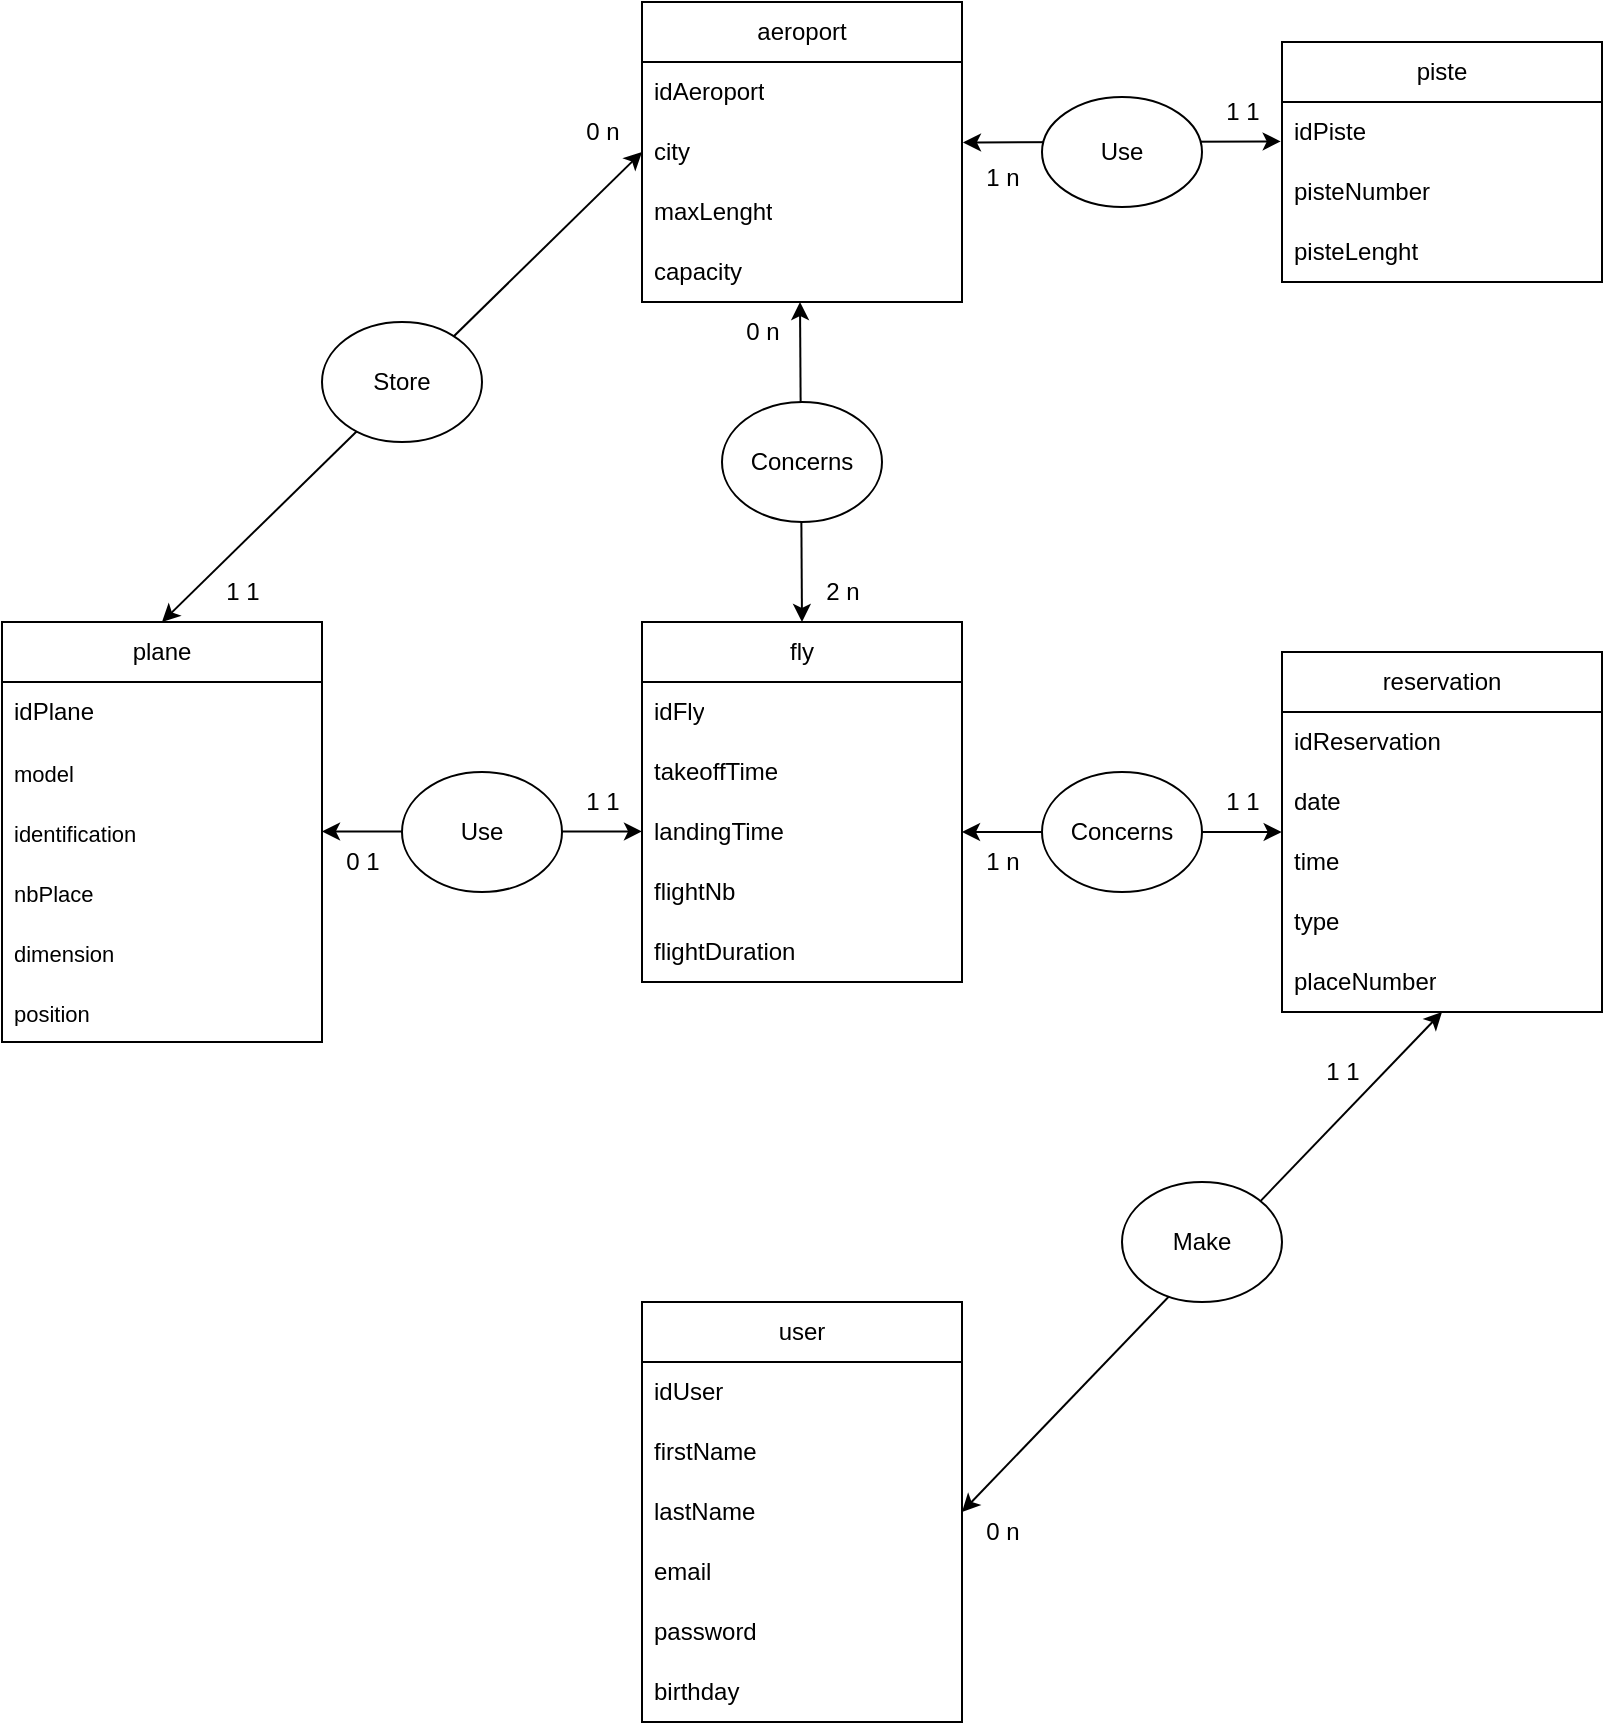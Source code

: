 <mxfile version="25.0.3">
  <diagram name="Page-1" id="C_r43Wm3bRSxfE9RjLY3">
    <mxGraphModel dx="1075" dy="435" grid="1" gridSize="10" guides="1" tooltips="1" connect="1" arrows="1" fold="1" page="1" pageScale="1" pageWidth="827" pageHeight="1169" math="0" shadow="0">
      <root>
        <mxCell id="0" />
        <mxCell id="1" parent="0" />
        <mxCell id="ufqUqDcQZWouns2bcdCv-1" value="plane" style="swimlane;fontStyle=0;childLayout=stackLayout;horizontal=1;startSize=30;horizontalStack=0;resizeParent=1;resizeParentMax=0;resizeLast=0;collapsible=1;marginBottom=0;whiteSpace=wrap;html=1;" parent="1" vertex="1">
          <mxGeometry x="20" y="320" width="160" height="210" as="geometry" />
        </mxCell>
        <mxCell id="ufqUqDcQZWouns2bcdCv-2" value="idPlane" style="text;strokeColor=none;fillColor=none;align=left;verticalAlign=middle;spacingLeft=4;spacingRight=4;overflow=hidden;points=[[0,0.5],[1,0.5]];portConstraint=eastwest;rotatable=0;whiteSpace=wrap;html=1;" parent="ufqUqDcQZWouns2bcdCv-1" vertex="1">
          <mxGeometry y="30" width="160" height="30" as="geometry" />
        </mxCell>
        <mxCell id="ufqUqDcQZWouns2bcdCv-3" value="&lt;p style=&quot;margin: 0px; font-style: normal; font-variant-caps: normal; font-stretch: normal; font-size: 11px; line-height: normal; font-size-adjust: none; font-kerning: auto; font-variant-alternates: normal; font-variant-ligatures: normal; font-variant-numeric: normal; font-variant-east-asian: normal; font-variant-position: normal; font-variant-emoji: normal; font-feature-settings: normal; font-optical-sizing: auto; font-variation-settings: normal;&quot;&gt;model&lt;/p&gt;" style="text;strokeColor=none;fillColor=none;align=left;verticalAlign=middle;spacingLeft=4;spacingRight=4;overflow=hidden;points=[[0,0.5],[1,0.5]];portConstraint=eastwest;rotatable=0;whiteSpace=wrap;html=1;" parent="ufqUqDcQZWouns2bcdCv-1" vertex="1">
          <mxGeometry y="60" width="160" height="30" as="geometry" />
        </mxCell>
        <mxCell id="ufqUqDcQZWouns2bcdCv-4" value="&lt;p style=&quot;margin: 0px; font-style: normal; font-variant-caps: normal; font-stretch: normal; font-size: 11px; line-height: normal; font-size-adjust: none; font-kerning: auto; font-variant-alternates: normal; font-variant-ligatures: normal; font-variant-numeric: normal; font-variant-east-asian: normal; font-variant-position: normal; font-variant-emoji: normal; font-feature-settings: normal; font-optical-sizing: auto; font-variation-settings: normal;&quot;&gt;identification&lt;/p&gt;" style="text;strokeColor=none;fillColor=none;align=left;verticalAlign=middle;spacingLeft=4;spacingRight=4;overflow=hidden;points=[[0,0.5],[1,0.5]];portConstraint=eastwest;rotatable=0;whiteSpace=wrap;html=1;" parent="ufqUqDcQZWouns2bcdCv-1" vertex="1">
          <mxGeometry y="90" width="160" height="30" as="geometry" />
        </mxCell>
        <mxCell id="ufqUqDcQZWouns2bcdCv-9" value="&lt;p style=&quot;margin: 0px; font-style: normal; font-variant-caps: normal; font-stretch: normal; font-size: 11px; line-height: normal; font-size-adjust: none; font-kerning: auto; font-variant-alternates: normal; font-variant-ligatures: normal; font-variant-numeric: normal; font-variant-east-asian: normal; font-variant-position: normal; font-variant-emoji: normal; font-feature-settings: normal; font-optical-sizing: auto; font-variation-settings: normal;&quot;&gt;nbPlace&lt;/p&gt;" style="text;strokeColor=none;fillColor=none;align=left;verticalAlign=middle;spacingLeft=4;spacingRight=4;overflow=hidden;points=[[0,0.5],[1,0.5]];portConstraint=eastwest;rotatable=0;whiteSpace=wrap;html=1;" parent="ufqUqDcQZWouns2bcdCv-1" vertex="1">
          <mxGeometry y="120" width="160" height="30" as="geometry" />
        </mxCell>
        <mxCell id="ufqUqDcQZWouns2bcdCv-10" value="&lt;p style=&quot;margin: 0px; font-style: normal; font-variant-caps: normal; font-stretch: normal; font-size: 11px; line-height: normal; font-size-adjust: none; font-kerning: auto; font-variant-alternates: normal; font-variant-ligatures: normal; font-variant-numeric: normal; font-variant-east-asian: normal; font-variant-position: normal; font-variant-emoji: normal; font-feature-settings: normal; font-optical-sizing: auto; font-variation-settings: normal;&quot;&gt;dimension&lt;/p&gt;" style="text;strokeColor=none;fillColor=none;align=left;verticalAlign=middle;spacingLeft=4;spacingRight=4;overflow=hidden;points=[[0,0.5],[1,0.5]];portConstraint=eastwest;rotatable=0;whiteSpace=wrap;html=1;" parent="ufqUqDcQZWouns2bcdCv-1" vertex="1">
          <mxGeometry y="150" width="160" height="30" as="geometry" />
        </mxCell>
        <mxCell id="ufqUqDcQZWouns2bcdCv-11" value="&lt;p style=&quot;margin: 0px; font-style: normal; font-variant-caps: normal; font-stretch: normal; font-size: 11px; line-height: normal; font-size-adjust: none; font-kerning: auto; font-variant-alternates: normal; font-variant-ligatures: normal; font-variant-numeric: normal; font-variant-east-asian: normal; font-variant-position: normal; font-variant-emoji: normal; font-feature-settings: normal; font-optical-sizing: auto; font-variation-settings: normal;&quot;&gt;position&lt;/p&gt;" style="text;strokeColor=none;fillColor=none;align=left;verticalAlign=middle;spacingLeft=4;spacingRight=4;overflow=hidden;points=[[0,0.5],[1,0.5]];portConstraint=eastwest;rotatable=0;whiteSpace=wrap;html=1;" parent="ufqUqDcQZWouns2bcdCv-1" vertex="1">
          <mxGeometry y="180" width="160" height="30" as="geometry" />
        </mxCell>
        <mxCell id="ufqUqDcQZWouns2bcdCv-5" value="aeroport" style="swimlane;fontStyle=0;childLayout=stackLayout;horizontal=1;startSize=30;horizontalStack=0;resizeParent=1;resizeParentMax=0;resizeLast=0;collapsible=1;marginBottom=0;whiteSpace=wrap;html=1;" parent="1" vertex="1">
          <mxGeometry x="340" y="10" width="160" height="150" as="geometry" />
        </mxCell>
        <mxCell id="ufqUqDcQZWouns2bcdCv-6" value="idAeroport" style="text;strokeColor=none;fillColor=none;align=left;verticalAlign=middle;spacingLeft=4;spacingRight=4;overflow=hidden;points=[[0,0.5],[1,0.5]];portConstraint=eastwest;rotatable=0;whiteSpace=wrap;html=1;" parent="ufqUqDcQZWouns2bcdCv-5" vertex="1">
          <mxGeometry y="30" width="160" height="30" as="geometry" />
        </mxCell>
        <mxCell id="ufqUqDcQZWouns2bcdCv-7" value="city" style="text;strokeColor=none;fillColor=none;align=left;verticalAlign=middle;spacingLeft=4;spacingRight=4;overflow=hidden;points=[[0,0.5],[1,0.5]];portConstraint=eastwest;rotatable=0;whiteSpace=wrap;html=1;" parent="ufqUqDcQZWouns2bcdCv-5" vertex="1">
          <mxGeometry y="60" width="160" height="30" as="geometry" />
        </mxCell>
        <mxCell id="ufqUqDcQZWouns2bcdCv-8" value="maxLenght" style="text;strokeColor=none;fillColor=none;align=left;verticalAlign=middle;spacingLeft=4;spacingRight=4;overflow=hidden;points=[[0,0.5],[1,0.5]];portConstraint=eastwest;rotatable=0;whiteSpace=wrap;html=1;" parent="ufqUqDcQZWouns2bcdCv-5" vertex="1">
          <mxGeometry y="90" width="160" height="30" as="geometry" />
        </mxCell>
        <mxCell id="ufqUqDcQZWouns2bcdCv-28" value="capacity" style="text;strokeColor=none;fillColor=none;align=left;verticalAlign=middle;spacingLeft=4;spacingRight=4;overflow=hidden;points=[[0,0.5],[1,0.5]];portConstraint=eastwest;rotatable=0;whiteSpace=wrap;html=1;" parent="ufqUqDcQZWouns2bcdCv-5" vertex="1">
          <mxGeometry y="120" width="160" height="30" as="geometry" />
        </mxCell>
        <mxCell id="ufqUqDcQZWouns2bcdCv-12" value="fly" style="swimlane;fontStyle=0;childLayout=stackLayout;horizontal=1;startSize=30;horizontalStack=0;resizeParent=1;resizeParentMax=0;resizeLast=0;collapsible=1;marginBottom=0;whiteSpace=wrap;html=1;" parent="1" vertex="1">
          <mxGeometry x="340" y="320" width="160" height="180" as="geometry" />
        </mxCell>
        <mxCell id="ufqUqDcQZWouns2bcdCv-13" value="idFly" style="text;strokeColor=none;fillColor=none;align=left;verticalAlign=middle;spacingLeft=4;spacingRight=4;overflow=hidden;points=[[0,0.5],[1,0.5]];portConstraint=eastwest;rotatable=0;whiteSpace=wrap;html=1;" parent="ufqUqDcQZWouns2bcdCv-12" vertex="1">
          <mxGeometry y="30" width="160" height="30" as="geometry" />
        </mxCell>
        <mxCell id="ufqUqDcQZWouns2bcdCv-14" value="takeoffTime" style="text;strokeColor=none;fillColor=none;align=left;verticalAlign=middle;spacingLeft=4;spacingRight=4;overflow=hidden;points=[[0,0.5],[1,0.5]];portConstraint=eastwest;rotatable=0;whiteSpace=wrap;html=1;" parent="ufqUqDcQZWouns2bcdCv-12" vertex="1">
          <mxGeometry y="60" width="160" height="30" as="geometry" />
        </mxCell>
        <mxCell id="ufqUqDcQZWouns2bcdCv-27" value="landingTime" style="text;strokeColor=none;fillColor=none;align=left;verticalAlign=middle;spacingLeft=4;spacingRight=4;overflow=hidden;points=[[0,0.5],[1,0.5]];portConstraint=eastwest;rotatable=0;whiteSpace=wrap;html=1;" parent="ufqUqDcQZWouns2bcdCv-12" vertex="1">
          <mxGeometry y="90" width="160" height="30" as="geometry" />
        </mxCell>
        <mxCell id="ufqUqDcQZWouns2bcdCv-31" value="flightNb" style="text;strokeColor=none;fillColor=none;align=left;verticalAlign=middle;spacingLeft=4;spacingRight=4;overflow=hidden;points=[[0,0.5],[1,0.5]];portConstraint=eastwest;rotatable=0;whiteSpace=wrap;html=1;" parent="ufqUqDcQZWouns2bcdCv-12" vertex="1">
          <mxGeometry y="120" width="160" height="30" as="geometry" />
        </mxCell>
        <mxCell id="ufqUqDcQZWouns2bcdCv-49" value="flightDuration" style="text;strokeColor=none;fillColor=none;align=left;verticalAlign=middle;spacingLeft=4;spacingRight=4;overflow=hidden;points=[[0,0.5],[1,0.5]];portConstraint=eastwest;rotatable=0;whiteSpace=wrap;html=1;" parent="ufqUqDcQZWouns2bcdCv-12" vertex="1">
          <mxGeometry y="150" width="160" height="30" as="geometry" />
        </mxCell>
        <mxCell id="ufqUqDcQZWouns2bcdCv-32" value="user" style="swimlane;fontStyle=0;childLayout=stackLayout;horizontal=1;startSize=30;horizontalStack=0;resizeParent=1;resizeParentMax=0;resizeLast=0;collapsible=1;marginBottom=0;whiteSpace=wrap;html=1;" parent="1" vertex="1">
          <mxGeometry x="340" y="660" width="160" height="210" as="geometry" />
        </mxCell>
        <mxCell id="ufqUqDcQZWouns2bcdCv-33" value="idUser" style="text;strokeColor=none;fillColor=none;align=left;verticalAlign=middle;spacingLeft=4;spacingRight=4;overflow=hidden;points=[[0,0.5],[1,0.5]];portConstraint=eastwest;rotatable=0;whiteSpace=wrap;html=1;" parent="ufqUqDcQZWouns2bcdCv-32" vertex="1">
          <mxGeometry y="30" width="160" height="30" as="geometry" />
        </mxCell>
        <mxCell id="ufqUqDcQZWouns2bcdCv-34" value="firstName" style="text;strokeColor=none;fillColor=none;align=left;verticalAlign=middle;spacingLeft=4;spacingRight=4;overflow=hidden;points=[[0,0.5],[1,0.5]];portConstraint=eastwest;rotatable=0;whiteSpace=wrap;html=1;" parent="ufqUqDcQZWouns2bcdCv-32" vertex="1">
          <mxGeometry y="60" width="160" height="30" as="geometry" />
        </mxCell>
        <mxCell id="ufqUqDcQZWouns2bcdCv-35" value="lastName" style="text;strokeColor=none;fillColor=none;align=left;verticalAlign=middle;spacingLeft=4;spacingRight=4;overflow=hidden;points=[[0,0.5],[1,0.5]];portConstraint=eastwest;rotatable=0;whiteSpace=wrap;html=1;" parent="ufqUqDcQZWouns2bcdCv-32" vertex="1">
          <mxGeometry y="90" width="160" height="30" as="geometry" />
        </mxCell>
        <mxCell id="ufqUqDcQZWouns2bcdCv-36" value="email&lt;span style=&quot;caret-color: rgba(0, 0, 0, 0); color: rgba(0, 0, 0, 0); font-family: monospace; font-size: 0px; white-space: nowrap;&quot;&gt;%3CmxGraphModel%3E%3Croot%3E%3CmxCell%20id%3D%220%22%2F%3E%3CmxCell%20id%3D%221%22%20parent%3D%220%22%2F%3E%3CmxCell%20id%3D%222%22%20value%3D%22fly%22%20style%3D%22swimlane%3BfontStyle%3D0%3BchildLayout%3DstackLayout%3Bhorizontal%3D1%3BstartSize%3D30%3BhorizontalStack%3D0%3BresizeParent%3D1%3BresizeParentMax%3D0%3BresizeLast%3D0%3Bcollapsible%3D1%3BmarginBottom%3D0%3BwhiteSpace%3Dwrap%3Bhtml%3D1%3B%22%20vertex%3D%221%22%20parent%3D%221%22%3E%3CmxGeometry%20x%3D%22320%22%20y%3D%22380%22%20width%3D%22160%22%20height%3D%22150%22%20as%3D%22geometry%22%2F%3E%3C%2FmxCell%3E%3CmxCell%20id%3D%223%22%20value%3D%22idFly%22%20style%3D%22text%3BstrokeColor%3Dnone%3BfillColor%3Dnone%3Balign%3Dleft%3BverticalAlign%3Dmiddle%3BspacingLeft%3D4%3BspacingRight%3D4%3Boverflow%3Dhidden%3Bpoints%3D%5B%5B0%2C0.5%5D%2C%5B1%2C0.5%5D%5D%3BportConstraint%3Deastwest%3Brotatable%3D0%3BwhiteSpace%3Dwrap%3Bhtml%3D1%3B%22%20vertex%3D%221%22%20parent%3D%222%22%3E%3CmxGeometry%20y%3D%2230%22%20width%3D%22160%22%20height%3D%2230%22%20as%3D%22geometry%22%2F%3E%3C%2FmxCell%3E%3CmxCell%20id%3D%224%22%20value%3D%22takeoffTime%22%20style%3D%22text%3BstrokeColor%3Dnone%3BfillColor%3Dnone%3Balign%3Dleft%3BverticalAlign%3Dmiddle%3BspacingLeft%3D4%3BspacingRight%3D4%3Boverflow%3Dhidden%3Bpoints%3D%5B%5B0%2C0.5%5D%2C%5B1%2C0.5%5D%5D%3BportConstraint%3Deastwest%3Brotatable%3D0%3BwhiteSpace%3Dwrap%3Bhtml%3D1%3B%22%20vertex%3D%221%22%20parent%3D%222%22%3E%3CmxGeometry%20y%3D%2260%22%20width%3D%22160%22%20height%3D%2230%22%20as%3D%22geometry%22%2F%3E%3C%2FmxCell%3E%3CmxCell%20id%3D%225%22%20value%3D%22landingTime%22%20style%3D%22text%3BstrokeColor%3Dnone%3BfillColor%3Dnone%3Balign%3Dleft%3BverticalAlign%3Dmiddle%3BspacingLeft%3D4%3BspacingRight%3D4%3Boverflow%3Dhidden%3Bpoints%3D%5B%5B0%2C0.5%5D%2C%5B1%2C0.5%5D%5D%3BportConstraint%3Deastwest%3Brotatable%3D0%3BwhiteSpace%3Dwrap%3Bhtml%3D1%3B%22%20vertex%3D%221%22%20parent%3D%222%22%3E%3CmxGeometry%20y%3D%2290%22%20width%3D%22160%22%20height%3D%2230%22%20as%3D%22geometry%22%2F%3E%3C%2FmxCell%3E%3CmxCell%20id%3D%226%22%20value%3D%22flightNb%22%20style%3D%22text%3BstrokeColor%3Dnone%3BfillColor%3Dnone%3Balign%3Dleft%3BverticalAlign%3Dmiddle%3BspacingLeft%3D4%3BspacingRight%3D4%3Boverflow%3Dhidden%3Bpoints%3D%5B%5B0%2C0.5%5D%2C%5B1%2C0.5%5D%5D%3BportConstraint%3Deastwest%3Brotatable%3D0%3BwhiteSpace%3Dwrap%3Bhtml%3D1%3B%22%20vertex%3D%221%22%20parent%3D%222%22%3E%3CmxGeometry%20y%3D%22120%22%20width%3D%22160%22%20height%3D%2230%22%20as%3D%22geometry%22%2F%3E%3C%2FmxCell%3E%3C%2Froot%3E%3C%2FmxGraphModel%3E&lt;/span&gt;" style="text;strokeColor=none;fillColor=none;align=left;verticalAlign=middle;spacingLeft=4;spacingRight=4;overflow=hidden;points=[[0,0.5],[1,0.5]];portConstraint=eastwest;rotatable=0;whiteSpace=wrap;html=1;" parent="ufqUqDcQZWouns2bcdCv-32" vertex="1">
          <mxGeometry y="120" width="160" height="30" as="geometry" />
        </mxCell>
        <mxCell id="ufqUqDcQZWouns2bcdCv-37" value="password" style="text;strokeColor=none;fillColor=none;align=left;verticalAlign=middle;spacingLeft=4;spacingRight=4;overflow=hidden;points=[[0,0.5],[1,0.5]];portConstraint=eastwest;rotatable=0;whiteSpace=wrap;html=1;" parent="ufqUqDcQZWouns2bcdCv-32" vertex="1">
          <mxGeometry y="150" width="160" height="30" as="geometry" />
        </mxCell>
        <mxCell id="ufqUqDcQZWouns2bcdCv-39" value="birthday" style="text;strokeColor=none;fillColor=none;align=left;verticalAlign=middle;spacingLeft=4;spacingRight=4;overflow=hidden;points=[[0,0.5],[1,0.5]];portConstraint=eastwest;rotatable=0;whiteSpace=wrap;html=1;" parent="ufqUqDcQZWouns2bcdCv-32" vertex="1">
          <mxGeometry y="180" width="160" height="30" as="geometry" />
        </mxCell>
        <mxCell id="ufqUqDcQZWouns2bcdCv-47" value="" style="endArrow=classic;startArrow=classic;html=1;rounded=0;exitX=1;exitY=0.5;exitDx=0;exitDy=0;entryX=-0.001;entryY=0;entryDx=0;entryDy=0;entryPerimeter=0;" parent="1" source="ufqUqDcQZWouns2bcdCv-27" target="ufqUqDcQZWouns2bcdCv-80" edge="1">
          <mxGeometry width="50" height="50" relative="1" as="geometry">
            <mxPoint x="550" y="570" as="sourcePoint" />
            <mxPoint x="680" y="425" as="targetPoint" />
            <Array as="points" />
          </mxGeometry>
        </mxCell>
        <mxCell id="ufqUqDcQZWouns2bcdCv-51" value="1 1" style="text;html=1;align=center;verticalAlign=middle;resizable=0;points=[];autosize=1;strokeColor=none;fillColor=none;" parent="1" vertex="1">
          <mxGeometry x="620" y="395" width="40" height="30" as="geometry" />
        </mxCell>
        <mxCell id="ufqUqDcQZWouns2bcdCv-52" value="1 n" style="text;html=1;align=center;verticalAlign=middle;resizable=0;points=[];autosize=1;strokeColor=none;fillColor=none;" parent="1" vertex="1">
          <mxGeometry x="500" y="425" width="40" height="30" as="geometry" />
        </mxCell>
        <mxCell id="ufqUqDcQZWouns2bcdCv-53" value="Concerns" style="ellipse;whiteSpace=wrap;html=1;" parent="1" vertex="1">
          <mxGeometry x="540" y="395" width="80" height="60" as="geometry" />
        </mxCell>
        <mxCell id="ufqUqDcQZWouns2bcdCv-56" value="" style="endArrow=classic;startArrow=classic;html=1;rounded=0;exitX=1;exitY=0.5;exitDx=0;exitDy=0;entryX=0;entryY=0.5;entryDx=0;entryDy=0;" parent="1" edge="1">
          <mxGeometry width="50" height="50" relative="1" as="geometry">
            <mxPoint x="180" y="424.71" as="sourcePoint" />
            <mxPoint x="340" y="424.71" as="targetPoint" />
            <Array as="points" />
          </mxGeometry>
        </mxCell>
        <mxCell id="ufqUqDcQZWouns2bcdCv-58" value="" style="endArrow=classic;startArrow=classic;html=1;rounded=0;entryX=0.5;entryY=0;entryDx=0;entryDy=0;" parent="1" target="ufqUqDcQZWouns2bcdCv-12" edge="1">
          <mxGeometry width="50" height="50" relative="1" as="geometry">
            <mxPoint x="419" y="160" as="sourcePoint" />
            <mxPoint x="450" y="303" as="targetPoint" />
            <Array as="points" />
          </mxGeometry>
        </mxCell>
        <mxCell id="ufqUqDcQZWouns2bcdCv-59" value="Concerns" style="ellipse;whiteSpace=wrap;html=1;" parent="1" vertex="1">
          <mxGeometry x="380" y="210" width="80" height="60" as="geometry" />
        </mxCell>
        <mxCell id="ufqUqDcQZWouns2bcdCv-61" value="2 n" style="text;html=1;align=center;verticalAlign=middle;resizable=0;points=[];autosize=1;strokeColor=none;fillColor=none;" parent="1" vertex="1">
          <mxGeometry x="420" y="290" width="40" height="30" as="geometry" />
        </mxCell>
        <mxCell id="ufqUqDcQZWouns2bcdCv-62" value="0 n" style="text;html=1;align=center;verticalAlign=middle;resizable=0;points=[];autosize=1;strokeColor=none;fillColor=none;" parent="1" vertex="1">
          <mxGeometry x="380" y="160" width="40" height="30" as="geometry" />
        </mxCell>
        <mxCell id="ufqUqDcQZWouns2bcdCv-65" value="Use" style="ellipse;whiteSpace=wrap;html=1;" parent="1" vertex="1">
          <mxGeometry x="220" y="395" width="80" height="60" as="geometry" />
        </mxCell>
        <mxCell id="ufqUqDcQZWouns2bcdCv-67" value="0 1" style="text;html=1;align=center;verticalAlign=middle;resizable=0;points=[];autosize=1;strokeColor=none;fillColor=none;" parent="1" vertex="1">
          <mxGeometry x="180" y="425" width="40" height="30" as="geometry" />
        </mxCell>
        <mxCell id="ufqUqDcQZWouns2bcdCv-68" value="1 1" style="text;html=1;align=center;verticalAlign=middle;resizable=0;points=[];autosize=1;strokeColor=none;fillColor=none;" parent="1" vertex="1">
          <mxGeometry x="300" y="395" width="40" height="30" as="geometry" />
        </mxCell>
        <mxCell id="ufqUqDcQZWouns2bcdCv-71" value="" style="endArrow=classic;startArrow=classic;html=1;rounded=0;exitX=0.5;exitY=0;exitDx=0;exitDy=0;entryX=0;entryY=0.5;entryDx=0;entryDy=0;" parent="1" source="ufqUqDcQZWouns2bcdCv-1" target="ufqUqDcQZWouns2bcdCv-7" edge="1">
          <mxGeometry width="50" height="50" relative="1" as="geometry">
            <mxPoint x="160" y="270" as="sourcePoint" />
            <mxPoint x="320" y="270" as="targetPoint" />
            <Array as="points" />
          </mxGeometry>
        </mxCell>
        <mxCell id="ufqUqDcQZWouns2bcdCv-72" value="Store" style="ellipse;whiteSpace=wrap;html=1;" parent="1" vertex="1">
          <mxGeometry x="180" y="170" width="80" height="60" as="geometry" />
        </mxCell>
        <mxCell id="ufqUqDcQZWouns2bcdCv-74" value="0 n" style="text;html=1;align=center;verticalAlign=middle;resizable=0;points=[];autosize=1;strokeColor=none;fillColor=none;" parent="1" vertex="1">
          <mxGeometry x="300" y="60" width="40" height="30" as="geometry" />
        </mxCell>
        <mxCell id="ufqUqDcQZWouns2bcdCv-75" value="1 1" style="text;html=1;align=center;verticalAlign=middle;resizable=0;points=[];autosize=1;strokeColor=none;fillColor=none;" parent="1" vertex="1">
          <mxGeometry x="120" y="290" width="40" height="30" as="geometry" />
        </mxCell>
        <mxCell id="ufqUqDcQZWouns2bcdCv-77" value="reservation" style="swimlane;fontStyle=0;childLayout=stackLayout;horizontal=1;startSize=30;horizontalStack=0;resizeParent=1;resizeParentMax=0;resizeLast=0;collapsible=1;marginBottom=0;whiteSpace=wrap;html=1;" parent="1" vertex="1">
          <mxGeometry x="660" y="335" width="160" height="180" as="geometry" />
        </mxCell>
        <mxCell id="ufqUqDcQZWouns2bcdCv-78" value="idReservation" style="text;strokeColor=none;fillColor=none;align=left;verticalAlign=middle;spacingLeft=4;spacingRight=4;overflow=hidden;points=[[0,0.5],[1,0.5]];portConstraint=eastwest;rotatable=0;whiteSpace=wrap;html=1;" parent="ufqUqDcQZWouns2bcdCv-77" vertex="1">
          <mxGeometry y="30" width="160" height="30" as="geometry" />
        </mxCell>
        <mxCell id="ufqUqDcQZWouns2bcdCv-79" value="date" style="text;strokeColor=none;fillColor=none;align=left;verticalAlign=middle;spacingLeft=4;spacingRight=4;overflow=hidden;points=[[0,0.5],[1,0.5]];portConstraint=eastwest;rotatable=0;whiteSpace=wrap;html=1;" parent="ufqUqDcQZWouns2bcdCv-77" vertex="1">
          <mxGeometry y="60" width="160" height="30" as="geometry" />
        </mxCell>
        <mxCell id="ufqUqDcQZWouns2bcdCv-80" value="time" style="text;strokeColor=none;fillColor=none;align=left;verticalAlign=middle;spacingLeft=4;spacingRight=4;overflow=hidden;points=[[0,0.5],[1,0.5]];portConstraint=eastwest;rotatable=0;whiteSpace=wrap;html=1;" parent="ufqUqDcQZWouns2bcdCv-77" vertex="1">
          <mxGeometry y="90" width="160" height="30" as="geometry" />
        </mxCell>
        <mxCell id="ufqUqDcQZWouns2bcdCv-90" value="type" style="text;strokeColor=none;fillColor=none;align=left;verticalAlign=middle;spacingLeft=4;spacingRight=4;overflow=hidden;points=[[0,0.5],[1,0.5]];portConstraint=eastwest;rotatable=0;whiteSpace=wrap;html=1;" parent="ufqUqDcQZWouns2bcdCv-77" vertex="1">
          <mxGeometry y="120" width="160" height="30" as="geometry" />
        </mxCell>
        <mxCell id="2aPUdMPWUnK_uleWsysx-2" value="placeNumber" style="text;strokeColor=none;fillColor=none;align=left;verticalAlign=middle;spacingLeft=4;spacingRight=4;overflow=hidden;points=[[0,0.5],[1,0.5]];portConstraint=eastwest;rotatable=0;whiteSpace=wrap;html=1;" vertex="1" parent="ufqUqDcQZWouns2bcdCv-77">
          <mxGeometry y="150" width="160" height="30" as="geometry" />
        </mxCell>
        <mxCell id="ufqUqDcQZWouns2bcdCv-83" value="" style="endArrow=classic;startArrow=classic;html=1;rounded=0;entryX=1;entryY=0.5;entryDx=0;entryDy=0;exitX=0.5;exitY=1;exitDx=0;exitDy=0;" parent="1" source="ufqUqDcQZWouns2bcdCv-77" target="ufqUqDcQZWouns2bcdCv-35" edge="1">
          <mxGeometry width="50" height="50" relative="1" as="geometry">
            <mxPoint x="740" y="515" as="sourcePoint" />
            <mxPoint x="510" y="780" as="targetPoint" />
            <Array as="points" />
          </mxGeometry>
        </mxCell>
        <mxCell id="ufqUqDcQZWouns2bcdCv-85" value="Make" style="ellipse;whiteSpace=wrap;html=1;" parent="1" vertex="1">
          <mxGeometry x="580" y="600" width="80" height="60" as="geometry" />
        </mxCell>
        <mxCell id="ufqUqDcQZWouns2bcdCv-88" value="0 n" style="text;html=1;align=center;verticalAlign=middle;resizable=0;points=[];autosize=1;strokeColor=none;fillColor=none;" parent="1" vertex="1">
          <mxGeometry x="500" y="760" width="40" height="30" as="geometry" />
        </mxCell>
        <mxCell id="ufqUqDcQZWouns2bcdCv-89" value="1 1" style="text;html=1;align=center;verticalAlign=middle;resizable=0;points=[];autosize=1;strokeColor=none;fillColor=none;" parent="1" vertex="1">
          <mxGeometry x="670" y="530" width="40" height="30" as="geometry" />
        </mxCell>
        <mxCell id="2aPUdMPWUnK_uleWsysx-3" value="piste" style="swimlane;fontStyle=0;childLayout=stackLayout;horizontal=1;startSize=30;horizontalStack=0;resizeParent=1;resizeParentMax=0;resizeLast=0;collapsible=1;marginBottom=0;whiteSpace=wrap;html=1;" vertex="1" parent="1">
          <mxGeometry x="660" y="30" width="160" height="120" as="geometry" />
        </mxCell>
        <mxCell id="2aPUdMPWUnK_uleWsysx-4" value="idPiste" style="text;strokeColor=none;fillColor=none;align=left;verticalAlign=middle;spacingLeft=4;spacingRight=4;overflow=hidden;points=[[0,0.5],[1,0.5]];portConstraint=eastwest;rotatable=0;whiteSpace=wrap;html=1;" vertex="1" parent="2aPUdMPWUnK_uleWsysx-3">
          <mxGeometry y="30" width="160" height="30" as="geometry" />
        </mxCell>
        <mxCell id="2aPUdMPWUnK_uleWsysx-5" value="pisteNumber" style="text;strokeColor=none;fillColor=none;align=left;verticalAlign=middle;spacingLeft=4;spacingRight=4;overflow=hidden;points=[[0,0.5],[1,0.5]];portConstraint=eastwest;rotatable=0;whiteSpace=wrap;html=1;" vertex="1" parent="2aPUdMPWUnK_uleWsysx-3">
          <mxGeometry y="60" width="160" height="30" as="geometry" />
        </mxCell>
        <mxCell id="2aPUdMPWUnK_uleWsysx-13" value="pisteLenght" style="text;strokeColor=none;fillColor=none;align=left;verticalAlign=middle;spacingLeft=4;spacingRight=4;overflow=hidden;points=[[0,0.5],[1,0.5]];portConstraint=eastwest;rotatable=0;whiteSpace=wrap;html=1;" vertex="1" parent="2aPUdMPWUnK_uleWsysx-3">
          <mxGeometry y="90" width="160" height="30" as="geometry" />
        </mxCell>
        <mxCell id="2aPUdMPWUnK_uleWsysx-9" value="" style="endArrow=classic;startArrow=classic;html=1;rounded=0;exitX=1.003;exitY=0.341;exitDx=0;exitDy=0;exitPerimeter=0;entryX=-0.004;entryY=0.657;entryDx=0;entryDy=0;entryPerimeter=0;" edge="1" parent="1" source="ufqUqDcQZWouns2bcdCv-7" target="2aPUdMPWUnK_uleWsysx-4">
          <mxGeometry width="50" height="50" relative="1" as="geometry">
            <mxPoint x="550" y="140" as="sourcePoint" />
            <mxPoint x="660" y="81" as="targetPoint" />
          </mxGeometry>
        </mxCell>
        <mxCell id="2aPUdMPWUnK_uleWsysx-11" value="Use" style="ellipse;whiteSpace=wrap;html=1;" vertex="1" parent="1">
          <mxGeometry x="540" y="57.5" width="80" height="55" as="geometry" />
        </mxCell>
        <mxCell id="2aPUdMPWUnK_uleWsysx-14" value="1 1" style="text;html=1;align=center;verticalAlign=middle;resizable=0;points=[];autosize=1;strokeColor=none;fillColor=none;" vertex="1" parent="1">
          <mxGeometry x="620" y="50" width="40" height="30" as="geometry" />
        </mxCell>
        <mxCell id="2aPUdMPWUnK_uleWsysx-15" value="1 n" style="text;html=1;align=center;verticalAlign=middle;resizable=0;points=[];autosize=1;strokeColor=none;fillColor=none;" vertex="1" parent="1">
          <mxGeometry x="500" y="82.5" width="40" height="30" as="geometry" />
        </mxCell>
      </root>
    </mxGraphModel>
  </diagram>
</mxfile>

